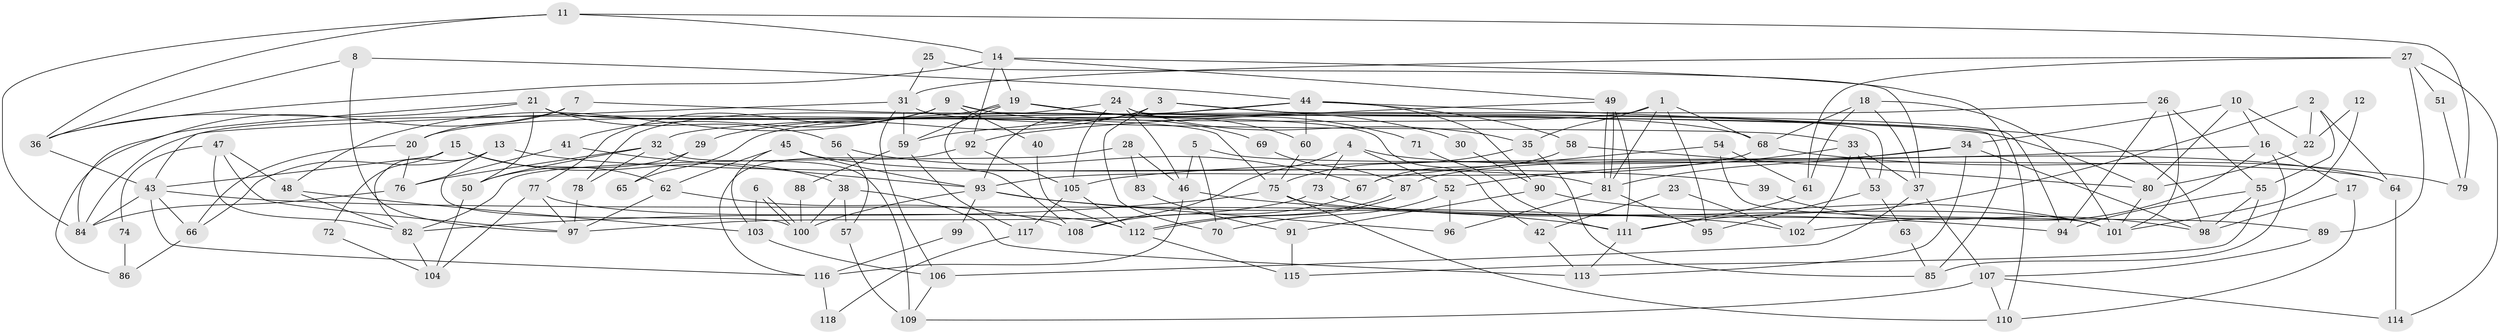 // coarse degree distribution, {4: 0.2289156626506024, 6: 0.1686746987951807, 5: 0.2289156626506024, 7: 0.04819277108433735, 3: 0.18072289156626506, 2: 0.08433734939759036, 8: 0.04819277108433735, 10: 0.012048192771084338}
// Generated by graph-tools (version 1.1) at 2025/37/03/04/25 23:37:08]
// undirected, 118 vertices, 236 edges
graph export_dot {
  node [color=gray90,style=filled];
  1;
  2;
  3;
  4;
  5;
  6;
  7;
  8;
  9;
  10;
  11;
  12;
  13;
  14;
  15;
  16;
  17;
  18;
  19;
  20;
  21;
  22;
  23;
  24;
  25;
  26;
  27;
  28;
  29;
  30;
  31;
  32;
  33;
  34;
  35;
  36;
  37;
  38;
  39;
  40;
  41;
  42;
  43;
  44;
  45;
  46;
  47;
  48;
  49;
  50;
  51;
  52;
  53;
  54;
  55;
  56;
  57;
  58;
  59;
  60;
  61;
  62;
  63;
  64;
  65;
  66;
  67;
  68;
  69;
  70;
  71;
  72;
  73;
  74;
  75;
  76;
  77;
  78;
  79;
  80;
  81;
  82;
  83;
  84;
  85;
  86;
  87;
  88;
  89;
  90;
  91;
  92;
  93;
  94;
  95;
  96;
  97;
  98;
  99;
  100;
  101;
  102;
  103;
  104;
  105;
  106;
  107;
  108;
  109;
  110;
  111;
  112;
  113;
  114;
  115;
  116;
  117;
  118;
  1 -- 35;
  1 -- 84;
  1 -- 68;
  1 -- 81;
  1 -- 95;
  2 -- 64;
  2 -- 55;
  2 -- 22;
  2 -- 111;
  3 -- 68;
  3 -- 93;
  3 -- 29;
  3 -- 70;
  3 -- 94;
  4 -- 108;
  4 -- 73;
  4 -- 52;
  4 -- 64;
  5 -- 70;
  5 -- 46;
  5 -- 64;
  6 -- 100;
  6 -- 100;
  6 -- 103;
  7 -- 20;
  7 -- 80;
  7 -- 86;
  8 -- 44;
  8 -- 97;
  8 -- 36;
  9 -- 48;
  9 -- 85;
  9 -- 40;
  9 -- 41;
  9 -- 69;
  9 -- 77;
  10 -- 22;
  10 -- 34;
  10 -- 16;
  10 -- 80;
  11 -- 36;
  11 -- 14;
  11 -- 79;
  11 -- 84;
  12 -- 101;
  12 -- 22;
  13 -- 82;
  13 -- 100;
  13 -- 39;
  13 -- 66;
  14 -- 49;
  14 -- 36;
  14 -- 19;
  14 -- 92;
  14 -- 110;
  15 -- 43;
  15 -- 62;
  15 -- 38;
  15 -- 72;
  16 -- 102;
  16 -- 17;
  16 -- 85;
  16 -- 105;
  17 -- 110;
  17 -- 98;
  18 -- 68;
  18 -- 37;
  18 -- 61;
  18 -- 101;
  19 -- 20;
  19 -- 30;
  19 -- 59;
  19 -- 60;
  19 -- 71;
  19 -- 108;
  20 -- 66;
  20 -- 76;
  21 -- 36;
  21 -- 84;
  21 -- 42;
  21 -- 50;
  21 -- 56;
  21 -- 75;
  22 -- 80;
  23 -- 42;
  23 -- 102;
  24 -- 105;
  24 -- 78;
  24 -- 35;
  24 -- 46;
  24 -- 53;
  25 -- 31;
  25 -- 37;
  26 -- 55;
  26 -- 94;
  26 -- 32;
  26 -- 101;
  27 -- 89;
  27 -- 61;
  27 -- 31;
  27 -- 51;
  27 -- 114;
  28 -- 46;
  28 -- 82;
  28 -- 83;
  29 -- 50;
  29 -- 65;
  30 -- 90;
  31 -- 59;
  31 -- 33;
  31 -- 43;
  31 -- 106;
  32 -- 109;
  32 -- 50;
  32 -- 76;
  32 -- 78;
  33 -- 53;
  33 -- 37;
  33 -- 52;
  33 -- 102;
  34 -- 113;
  34 -- 81;
  34 -- 87;
  34 -- 98;
  35 -- 75;
  35 -- 85;
  36 -- 43;
  37 -- 107;
  37 -- 106;
  38 -- 100;
  38 -- 57;
  38 -- 113;
  39 -- 98;
  40 -- 112;
  41 -- 93;
  41 -- 76;
  42 -- 113;
  43 -- 84;
  43 -- 66;
  43 -- 102;
  43 -- 116;
  44 -- 98;
  44 -- 58;
  44 -- 59;
  44 -- 60;
  44 -- 65;
  44 -- 90;
  45 -- 62;
  45 -- 81;
  45 -- 93;
  45 -- 103;
  46 -- 116;
  46 -- 94;
  47 -- 82;
  47 -- 48;
  47 -- 74;
  47 -- 97;
  48 -- 103;
  48 -- 82;
  49 -- 81;
  49 -- 81;
  49 -- 111;
  49 -- 92;
  50 -- 104;
  51 -- 79;
  52 -- 70;
  52 -- 96;
  53 -- 95;
  53 -- 63;
  54 -- 101;
  54 -- 61;
  54 -- 67;
  55 -- 98;
  55 -- 94;
  55 -- 115;
  56 -- 57;
  56 -- 67;
  57 -- 109;
  58 -- 67;
  58 -- 80;
  59 -- 88;
  59 -- 117;
  60 -- 75;
  61 -- 111;
  62 -- 108;
  62 -- 97;
  63 -- 85;
  64 -- 114;
  66 -- 86;
  67 -- 108;
  68 -- 93;
  68 -- 79;
  69 -- 87;
  71 -- 111;
  72 -- 104;
  73 -- 101;
  73 -- 97;
  74 -- 86;
  75 -- 82;
  75 -- 89;
  75 -- 110;
  76 -- 84;
  77 -- 112;
  77 -- 97;
  77 -- 104;
  78 -- 97;
  80 -- 101;
  81 -- 95;
  81 -- 96;
  82 -- 104;
  83 -- 91;
  87 -- 112;
  87 -- 112;
  88 -- 100;
  89 -- 107;
  90 -- 101;
  90 -- 91;
  91 -- 115;
  92 -- 105;
  92 -- 116;
  93 -- 96;
  93 -- 99;
  93 -- 100;
  93 -- 111;
  99 -- 116;
  103 -- 106;
  105 -- 112;
  105 -- 117;
  106 -- 109;
  107 -- 110;
  107 -- 114;
  107 -- 109;
  111 -- 113;
  112 -- 115;
  116 -- 118;
  117 -- 118;
}
